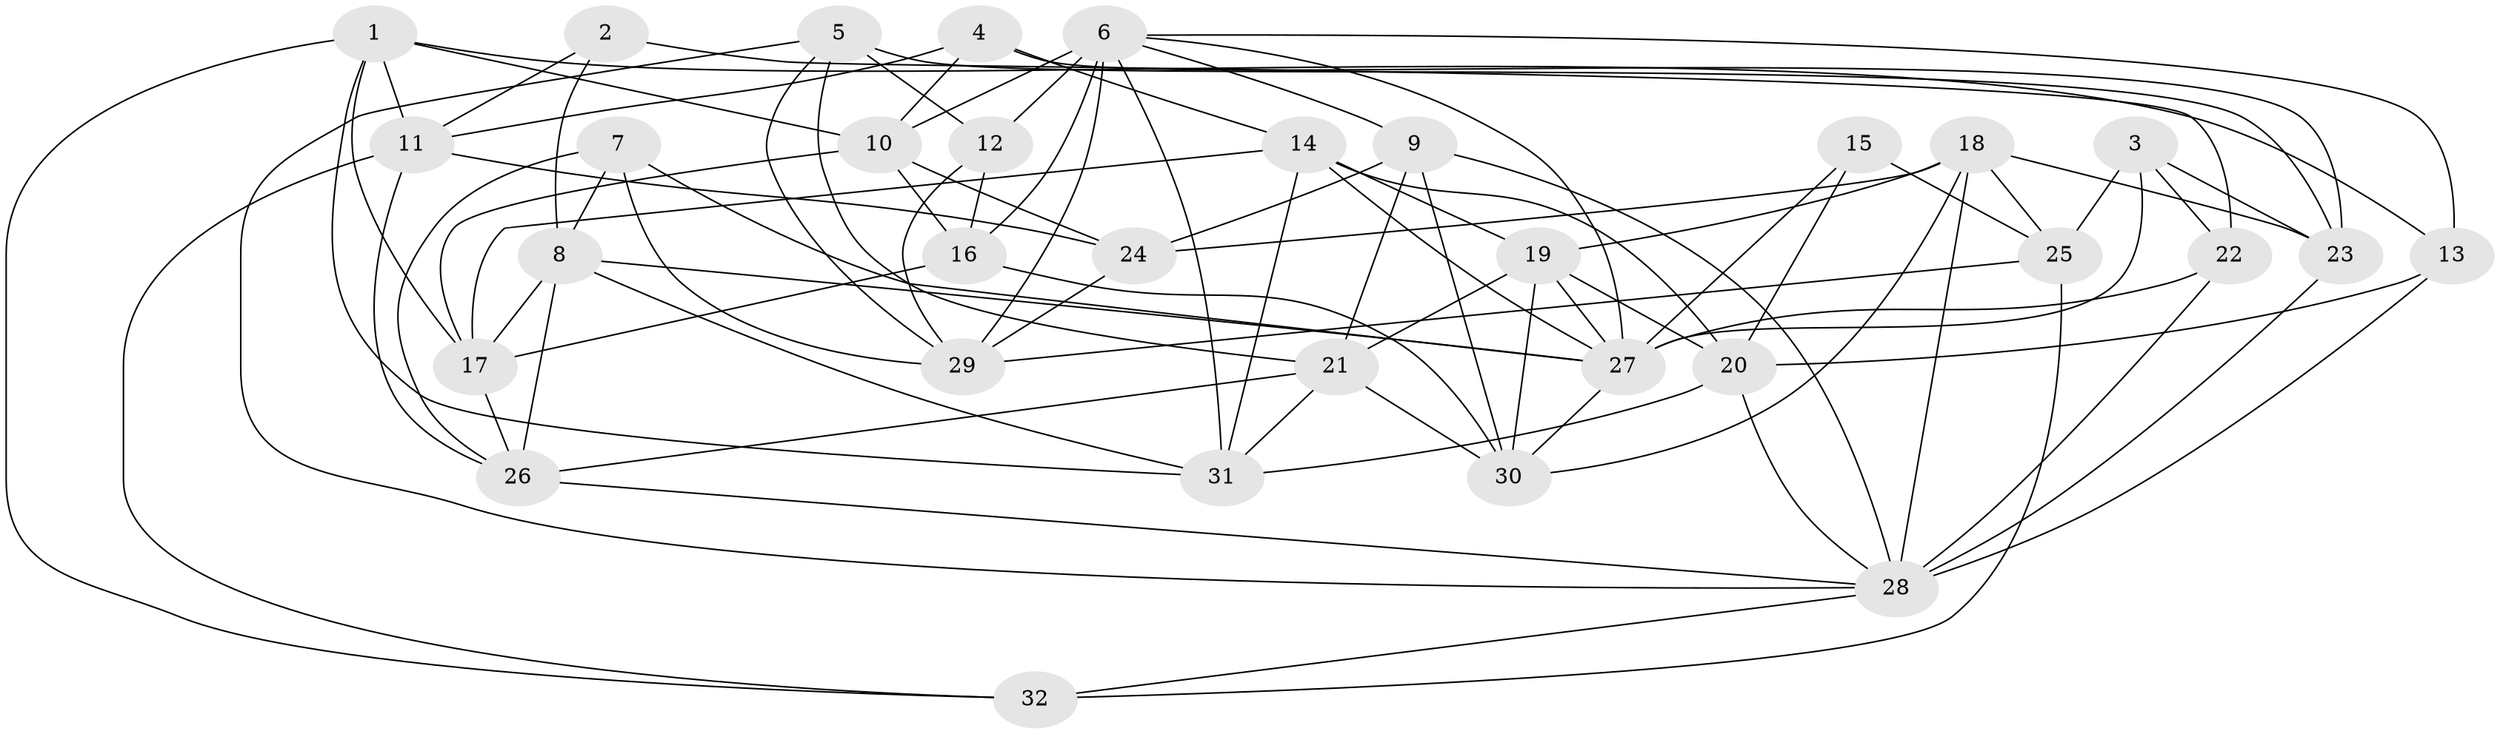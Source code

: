 // original degree distribution, {4: 1.0}
// Generated by graph-tools (version 1.1) at 2025/26/03/09/25 03:26:55]
// undirected, 32 vertices, 87 edges
graph export_dot {
graph [start="1"]
  node [color=gray90,style=filled];
  1;
  2;
  3;
  4;
  5;
  6;
  7;
  8;
  9;
  10;
  11;
  12;
  13;
  14;
  15;
  16;
  17;
  18;
  19;
  20;
  21;
  22;
  23;
  24;
  25;
  26;
  27;
  28;
  29;
  30;
  31;
  32;
  1 -- 10 [weight=1.0];
  1 -- 11 [weight=1.0];
  1 -- 13 [weight=1.0];
  1 -- 17 [weight=1.0];
  1 -- 31 [weight=1.0];
  1 -- 32 [weight=1.0];
  2 -- 8 [weight=1.0];
  2 -- 11 [weight=1.0];
  2 -- 22 [weight=2.0];
  3 -- 22 [weight=1.0];
  3 -- 23 [weight=1.0];
  3 -- 25 [weight=1.0];
  3 -- 27 [weight=1.0];
  4 -- 10 [weight=1.0];
  4 -- 11 [weight=1.0];
  4 -- 14 [weight=1.0];
  4 -- 23 [weight=1.0];
  5 -- 12 [weight=2.0];
  5 -- 21 [weight=1.0];
  5 -- 23 [weight=1.0];
  5 -- 28 [weight=1.0];
  5 -- 29 [weight=1.0];
  6 -- 9 [weight=1.0];
  6 -- 10 [weight=1.0];
  6 -- 12 [weight=2.0];
  6 -- 13 [weight=1.0];
  6 -- 16 [weight=2.0];
  6 -- 27 [weight=1.0];
  6 -- 29 [weight=1.0];
  6 -- 31 [weight=1.0];
  7 -- 8 [weight=1.0];
  7 -- 26 [weight=1.0];
  7 -- 27 [weight=1.0];
  7 -- 29 [weight=1.0];
  8 -- 17 [weight=1.0];
  8 -- 26 [weight=1.0];
  8 -- 27 [weight=1.0];
  8 -- 31 [weight=1.0];
  9 -- 21 [weight=1.0];
  9 -- 24 [weight=2.0];
  9 -- 28 [weight=1.0];
  9 -- 30 [weight=1.0];
  10 -- 16 [weight=1.0];
  10 -- 17 [weight=1.0];
  10 -- 24 [weight=1.0];
  11 -- 24 [weight=1.0];
  11 -- 26 [weight=1.0];
  11 -- 32 [weight=1.0];
  12 -- 16 [weight=1.0];
  12 -- 29 [weight=1.0];
  13 -- 20 [weight=1.0];
  13 -- 28 [weight=1.0];
  14 -- 17 [weight=1.0];
  14 -- 19 [weight=1.0];
  14 -- 20 [weight=1.0];
  14 -- 27 [weight=1.0];
  14 -- 31 [weight=1.0];
  15 -- 20 [weight=1.0];
  15 -- 25 [weight=2.0];
  15 -- 27 [weight=1.0];
  16 -- 17 [weight=1.0];
  16 -- 30 [weight=1.0];
  17 -- 26 [weight=1.0];
  18 -- 19 [weight=1.0];
  18 -- 23 [weight=1.0];
  18 -- 24 [weight=1.0];
  18 -- 25 [weight=1.0];
  18 -- 28 [weight=1.0];
  18 -- 30 [weight=1.0];
  19 -- 20 [weight=1.0];
  19 -- 21 [weight=1.0];
  19 -- 27 [weight=1.0];
  19 -- 30 [weight=1.0];
  20 -- 28 [weight=1.0];
  20 -- 31 [weight=1.0];
  21 -- 26 [weight=1.0];
  21 -- 30 [weight=1.0];
  21 -- 31 [weight=1.0];
  22 -- 27 [weight=2.0];
  22 -- 28 [weight=1.0];
  23 -- 28 [weight=2.0];
  24 -- 29 [weight=1.0];
  25 -- 29 [weight=1.0];
  25 -- 32 [weight=1.0];
  26 -- 28 [weight=1.0];
  27 -- 30 [weight=1.0];
  28 -- 32 [weight=1.0];
}
